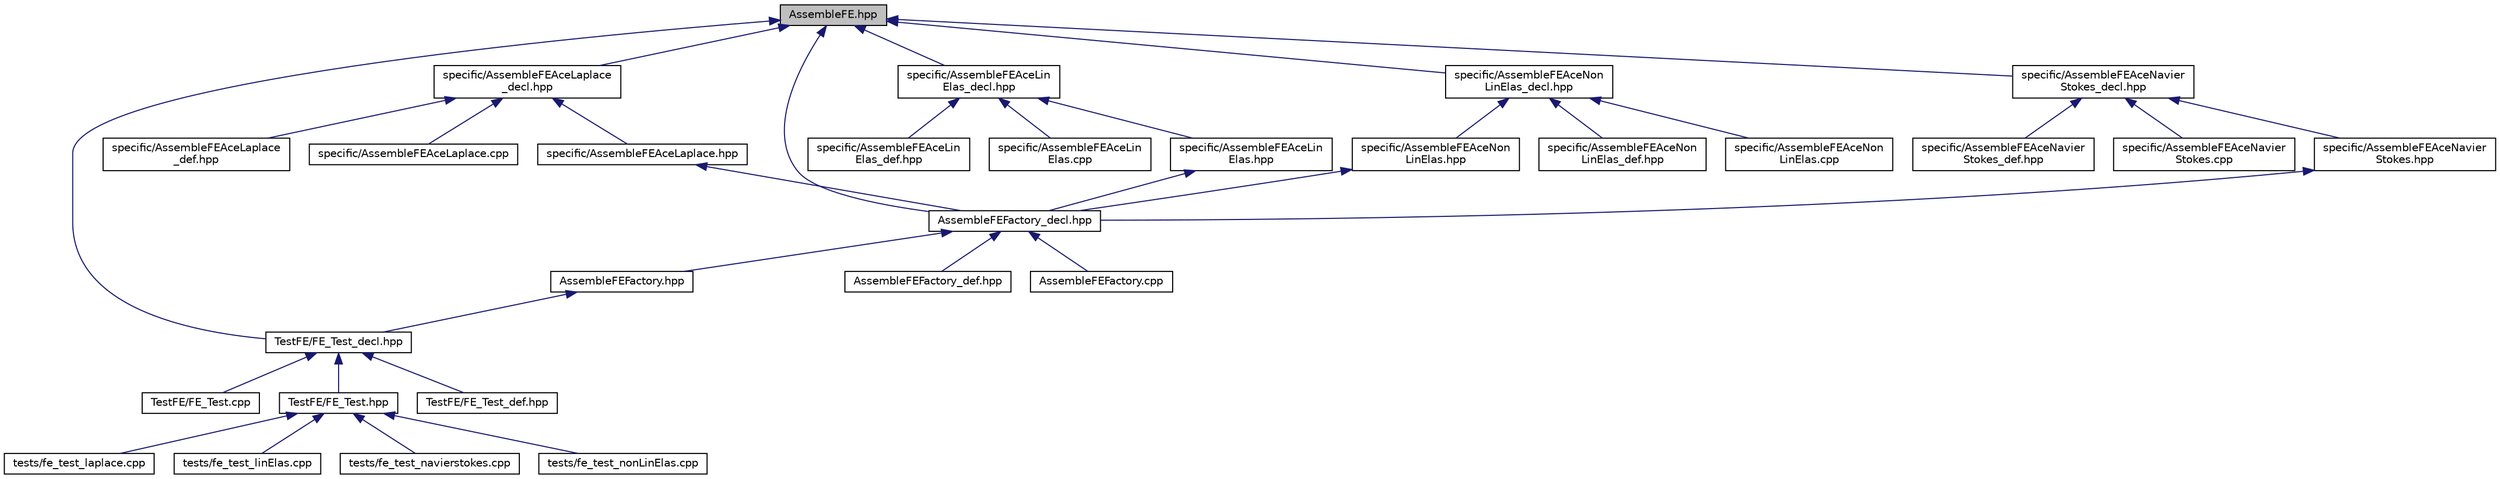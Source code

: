 digraph "AssembleFE.hpp"
{
 // LATEX_PDF_SIZE
  edge [fontname="Helvetica",fontsize="10",labelfontname="Helvetica",labelfontsize="10"];
  node [fontname="Helvetica",fontsize="10",shape=record];
  Node1 [label="AssembleFE.hpp",height=0.2,width=0.4,color="black", fillcolor="grey75", style="filled", fontcolor="black",tooltip=" "];
  Node1 -> Node2 [dir="back",color="midnightblue",fontsize="10",style="solid"];
  Node2 [label="AssembleFEFactory_decl.hpp",height=0.2,width=0.4,color="black", fillcolor="white", style="filled",URL="$AssembleFEFactory__decl_8hpp.html",tooltip=" "];
  Node2 -> Node3 [dir="back",color="midnightblue",fontsize="10",style="solid"];
  Node3 [label="AssembleFEFactory.cpp",height=0.2,width=0.4,color="black", fillcolor="white", style="filled",URL="$AssembleFEFactory_8cpp.html",tooltip=" "];
  Node2 -> Node4 [dir="back",color="midnightblue",fontsize="10",style="solid"];
  Node4 [label="AssembleFEFactory.hpp",height=0.2,width=0.4,color="black", fillcolor="white", style="filled",URL="$AssembleFEFactory_8hpp.html",tooltip=" "];
  Node4 -> Node5 [dir="back",color="midnightblue",fontsize="10",style="solid"];
  Node5 [label="TestFE/FE_Test_decl.hpp",height=0.2,width=0.4,color="black", fillcolor="white", style="filled",URL="$FE__Test__decl_8hpp.html",tooltip=" "];
  Node5 -> Node6 [dir="back",color="midnightblue",fontsize="10",style="solid"];
  Node6 [label="TestFE/FE_Test.cpp",height=0.2,width=0.4,color="black", fillcolor="white", style="filled",URL="$FE__Test_8cpp.html",tooltip=" "];
  Node5 -> Node7 [dir="back",color="midnightblue",fontsize="10",style="solid"];
  Node7 [label="TestFE/FE_Test.hpp",height=0.2,width=0.4,color="black", fillcolor="white", style="filled",URL="$FE__Test_8hpp.html",tooltip=" "];
  Node7 -> Node8 [dir="back",color="midnightblue",fontsize="10",style="solid"];
  Node8 [label="tests/fe_test_laplace.cpp",height=0.2,width=0.4,color="black", fillcolor="white", style="filled",URL="$fe__test__laplace_8cpp.html",tooltip=" "];
  Node7 -> Node9 [dir="back",color="midnightblue",fontsize="10",style="solid"];
  Node9 [label="tests/fe_test_linElas.cpp",height=0.2,width=0.4,color="black", fillcolor="white", style="filled",URL="$fe__test__linElas_8cpp.html",tooltip=" "];
  Node7 -> Node10 [dir="back",color="midnightblue",fontsize="10",style="solid"];
  Node10 [label="tests/fe_test_navierstokes.cpp",height=0.2,width=0.4,color="black", fillcolor="white", style="filled",URL="$fe__test__navierstokes_8cpp.html",tooltip=" "];
  Node7 -> Node11 [dir="back",color="midnightblue",fontsize="10",style="solid"];
  Node11 [label="tests/fe_test_nonLinElas.cpp",height=0.2,width=0.4,color="black", fillcolor="white", style="filled",URL="$fe__test__nonLinElas_8cpp.html",tooltip=" "];
  Node5 -> Node12 [dir="back",color="midnightblue",fontsize="10",style="solid"];
  Node12 [label="TestFE/FE_Test_def.hpp",height=0.2,width=0.4,color="black", fillcolor="white", style="filled",URL="$FE__Test__def_8hpp.html",tooltip=" "];
  Node2 -> Node13 [dir="back",color="midnightblue",fontsize="10",style="solid"];
  Node13 [label="AssembleFEFactory_def.hpp",height=0.2,width=0.4,color="black", fillcolor="white", style="filled",URL="$AssembleFEFactory__def_8hpp.html",tooltip=" "];
  Node1 -> Node5 [dir="back",color="midnightblue",fontsize="10",style="solid"];
  Node1 -> Node14 [dir="back",color="midnightblue",fontsize="10",style="solid"];
  Node14 [label="specific/AssembleFEAceLaplace\l_decl.hpp",height=0.2,width=0.4,color="black", fillcolor="white", style="filled",URL="$AssembleFEAceLaplace__decl_8hpp.html",tooltip=" "];
  Node14 -> Node15 [dir="back",color="midnightblue",fontsize="10",style="solid"];
  Node15 [label="specific/AssembleFEAceLaplace.cpp",height=0.2,width=0.4,color="black", fillcolor="white", style="filled",URL="$AssembleFEAceLaplace_8cpp.html",tooltip=" "];
  Node14 -> Node16 [dir="back",color="midnightblue",fontsize="10",style="solid"];
  Node16 [label="specific/AssembleFEAceLaplace.hpp",height=0.2,width=0.4,color="black", fillcolor="white", style="filled",URL="$AssembleFEAceLaplace_8hpp.html",tooltip=" "];
  Node16 -> Node2 [dir="back",color="midnightblue",fontsize="10",style="solid"];
  Node14 -> Node17 [dir="back",color="midnightblue",fontsize="10",style="solid"];
  Node17 [label="specific/AssembleFEAceLaplace\l_def.hpp",height=0.2,width=0.4,color="black", fillcolor="white", style="filled",URL="$AssembleFEAceLaplace__def_8hpp.html",tooltip=" "];
  Node1 -> Node18 [dir="back",color="midnightblue",fontsize="10",style="solid"];
  Node18 [label="specific/AssembleFEAceLin\lElas_decl.hpp",height=0.2,width=0.4,color="black", fillcolor="white", style="filled",URL="$AssembleFEAceLinElas__decl_8hpp.html",tooltip=" "];
  Node18 -> Node19 [dir="back",color="midnightblue",fontsize="10",style="solid"];
  Node19 [label="specific/AssembleFEAceLin\lElas.cpp",height=0.2,width=0.4,color="black", fillcolor="white", style="filled",URL="$AssembleFEAceLinElas_8cpp.html",tooltip=" "];
  Node18 -> Node20 [dir="back",color="midnightblue",fontsize="10",style="solid"];
  Node20 [label="specific/AssembleFEAceLin\lElas.hpp",height=0.2,width=0.4,color="black", fillcolor="white", style="filled",URL="$AssembleFEAceLinElas_8hpp.html",tooltip=" "];
  Node20 -> Node2 [dir="back",color="midnightblue",fontsize="10",style="solid"];
  Node18 -> Node21 [dir="back",color="midnightblue",fontsize="10",style="solid"];
  Node21 [label="specific/AssembleFEAceLin\lElas_def.hpp",height=0.2,width=0.4,color="black", fillcolor="white", style="filled",URL="$AssembleFEAceLinElas__def_8hpp.html",tooltip=" "];
  Node1 -> Node22 [dir="back",color="midnightblue",fontsize="10",style="solid"];
  Node22 [label="specific/AssembleFEAceNavier\lStokes_decl.hpp",height=0.2,width=0.4,color="black", fillcolor="white", style="filled",URL="$AssembleFEAceNavierStokes__decl_8hpp.html",tooltip=" "];
  Node22 -> Node23 [dir="back",color="midnightblue",fontsize="10",style="solid"];
  Node23 [label="specific/AssembleFEAceNavier\lStokes.cpp",height=0.2,width=0.4,color="black", fillcolor="white", style="filled",URL="$AssembleFEAceNavierStokes_8cpp.html",tooltip=" "];
  Node22 -> Node24 [dir="back",color="midnightblue",fontsize="10",style="solid"];
  Node24 [label="specific/AssembleFEAceNavier\lStokes.hpp",height=0.2,width=0.4,color="black", fillcolor="white", style="filled",URL="$AssembleFEAceNavierStokes_8hpp.html",tooltip=" "];
  Node24 -> Node2 [dir="back",color="midnightblue",fontsize="10",style="solid"];
  Node22 -> Node25 [dir="back",color="midnightblue",fontsize="10",style="solid"];
  Node25 [label="specific/AssembleFEAceNavier\lStokes_def.hpp",height=0.2,width=0.4,color="black", fillcolor="white", style="filled",URL="$AssembleFEAceNavierStokes__def_8hpp.html",tooltip=" "];
  Node1 -> Node26 [dir="back",color="midnightblue",fontsize="10",style="solid"];
  Node26 [label="specific/AssembleFEAceNon\lLinElas_decl.hpp",height=0.2,width=0.4,color="black", fillcolor="white", style="filled",URL="$AssembleFEAceNonLinElas__decl_8hpp.html",tooltip=" "];
  Node26 -> Node27 [dir="back",color="midnightblue",fontsize="10",style="solid"];
  Node27 [label="specific/AssembleFEAceNon\lLinElas.cpp",height=0.2,width=0.4,color="black", fillcolor="white", style="filled",URL="$AssembleFEAceNonLinElas_8cpp.html",tooltip=" "];
  Node26 -> Node28 [dir="back",color="midnightblue",fontsize="10",style="solid"];
  Node28 [label="specific/AssembleFEAceNon\lLinElas.hpp",height=0.2,width=0.4,color="black", fillcolor="white", style="filled",URL="$AssembleFEAceNonLinElas_8hpp.html",tooltip=" "];
  Node28 -> Node2 [dir="back",color="midnightblue",fontsize="10",style="solid"];
  Node26 -> Node29 [dir="back",color="midnightblue",fontsize="10",style="solid"];
  Node29 [label="specific/AssembleFEAceNon\lLinElas_def.hpp",height=0.2,width=0.4,color="black", fillcolor="white", style="filled",URL="$AssembleFEAceNonLinElas__def_8hpp.html",tooltip=" "];
}

